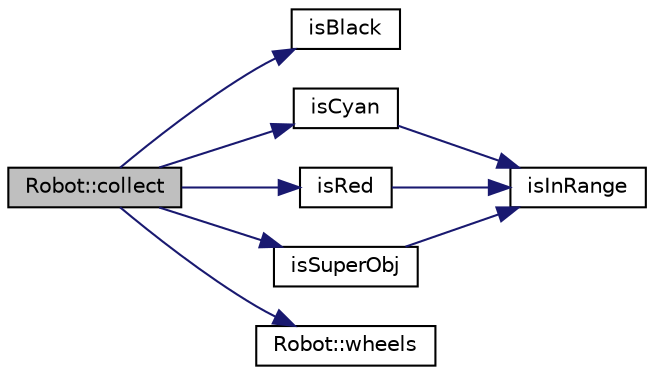 digraph "Robot::collect"
{
 // LATEX_PDF_SIZE
  edge [fontname="Helvetica",fontsize="10",labelfontname="Helvetica",labelfontsize="10"];
  node [fontname="Helvetica",fontsize="10",shape=record];
  rankdir="LR";
  Node1 [label="Robot::collect",height=0.2,width=0.4,color="black", fillcolor="grey75", style="filled", fontcolor="black",tooltip="collects a point"];
  Node1 -> Node2 [color="midnightblue",fontsize="10",style="solid"];
  Node2 [label="isBlack",height=0.2,width=0.4,color="black", fillcolor="white", style="filled",URL="$_color_recognition_8cpp.html#afddf288619ae1066f933dc11363d097c",tooltip=" "];
  Node1 -> Node3 [color="midnightblue",fontsize="10",style="solid"];
  Node3 [label="isCyan",height=0.2,width=0.4,color="black", fillcolor="white", style="filled",URL="$_color_recognition_8cpp.html#a0de6cd34c3d09a619ddd9ba9e346ef10",tooltip=" "];
  Node3 -> Node4 [color="midnightblue",fontsize="10",style="solid"];
  Node4 [label="isInRange",height=0.2,width=0.4,color="black", fillcolor="white", style="filled",URL="$_common_functions_8cpp.html#a215db5a1e084860b722927077d7ed55c",tooltip=" "];
  Node1 -> Node5 [color="midnightblue",fontsize="10",style="solid"];
  Node5 [label="isRed",height=0.2,width=0.4,color="black", fillcolor="white", style="filled",URL="$_color_recognition_8cpp.html#a93131a6a448e02136b19cf788cbc795a",tooltip=" "];
  Node5 -> Node4 [color="midnightblue",fontsize="10",style="solid"];
  Node1 -> Node6 [color="midnightblue",fontsize="10",style="solid"];
  Node6 [label="isSuperObj",height=0.2,width=0.4,color="black", fillcolor="white", style="filled",URL="$_color_recognition_8cpp.html#a22aff79719df69d1e399682521bca3a3",tooltip=" "];
  Node6 -> Node4 [color="midnightblue",fontsize="10",style="solid"];
  Node1 -> Node7 [color="midnightblue",fontsize="10",style="solid"];
  Node7 [label="Robot::wheels",height=0.2,width=0.4,color="black", fillcolor="white", style="filled",URL="$class_robot.html#a56d2661cb822912575d2cd479d08779e",tooltip="controls the robots wheels"];
}
